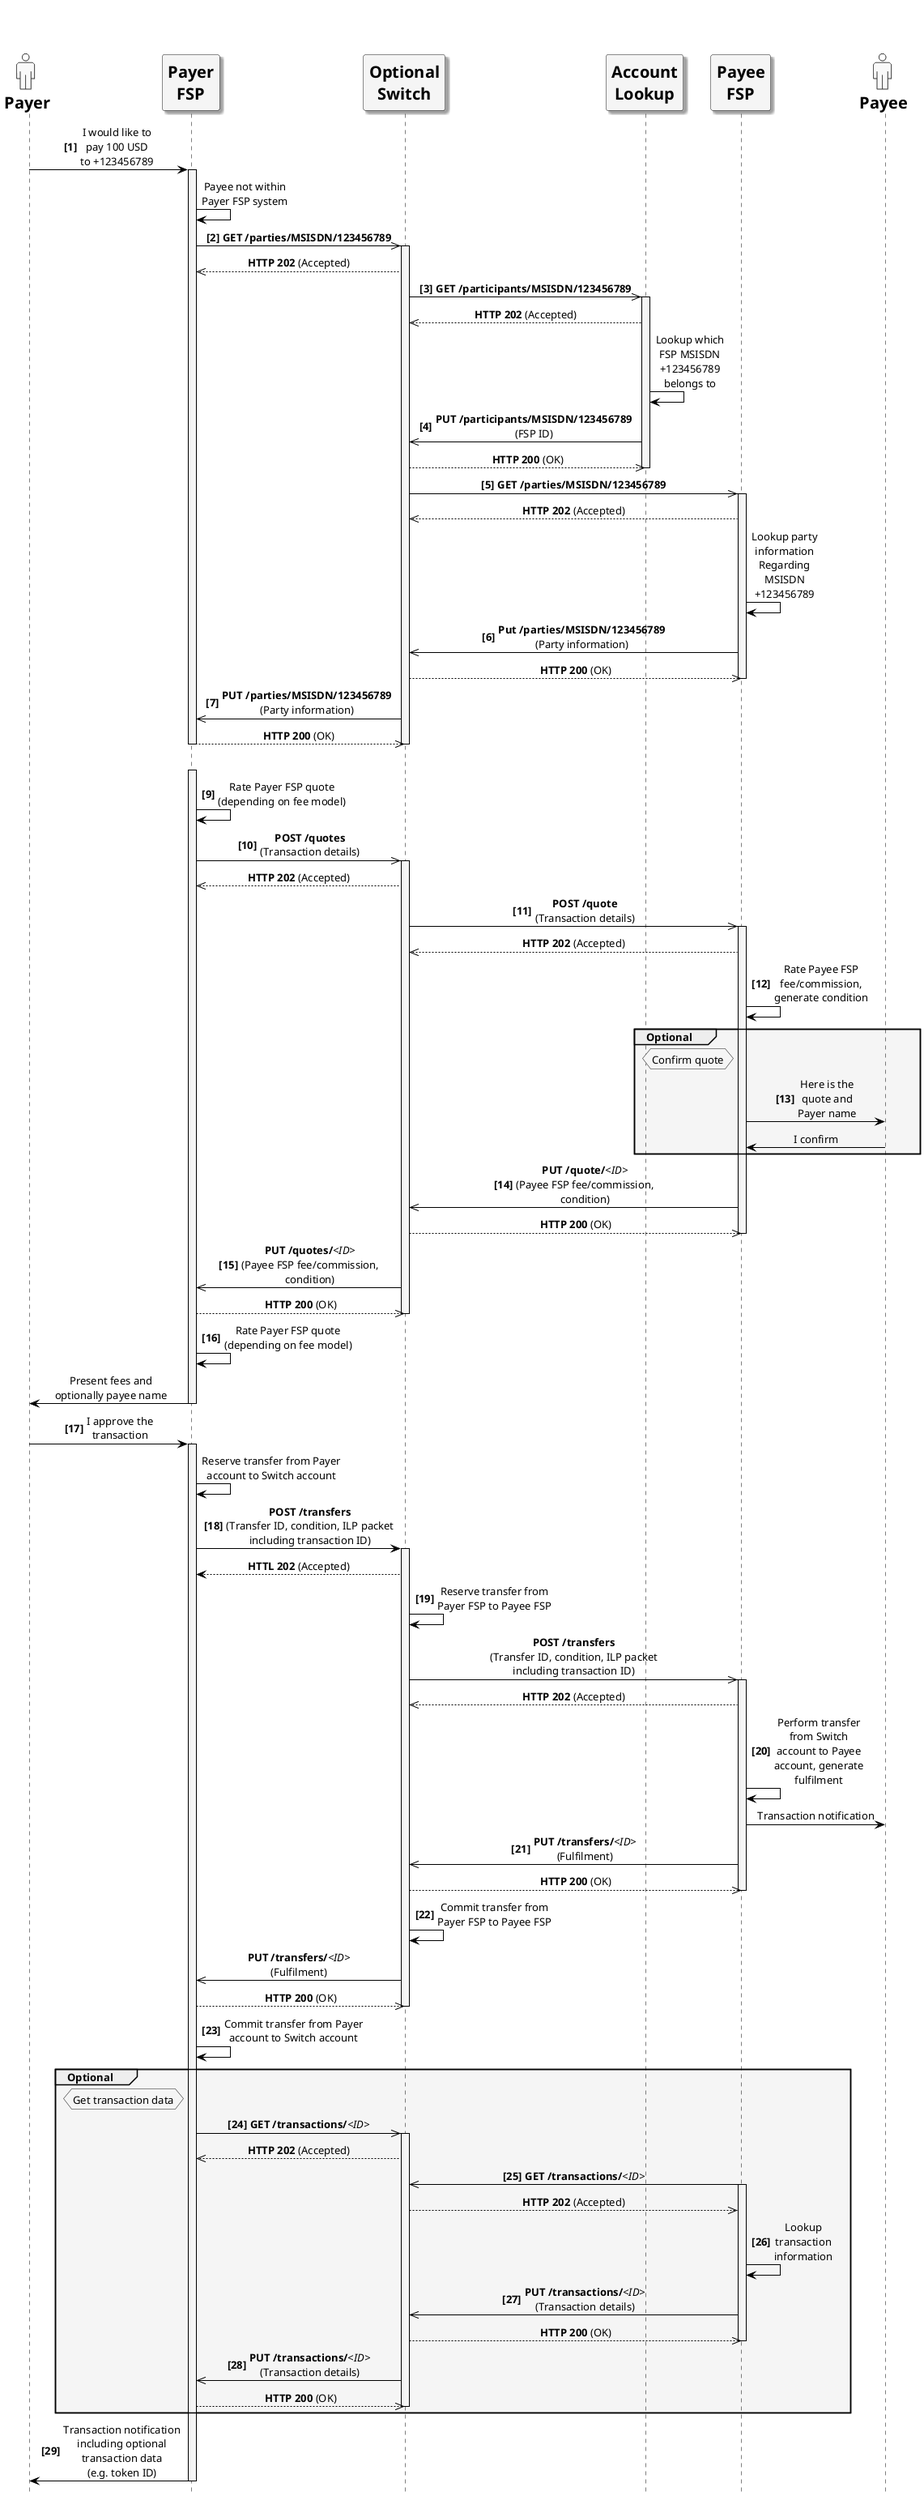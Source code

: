 /'*****
License
--------------
Copyright © 2017 Bill & Melinda Gates Foundation
The Mojaloop files are made available by the Bill & Melinda Gates Foundation under the Apache License, Version 2.0 (the "License") and you may not use these files except in compliance with the License. You may obtain a copy of the License at
http://www.apache.org/licenses/LICENSE-2.0
Unless required by applicable law or agreed to in writing, the Mojaloop files are distributed on an "AS IS" BASIS, WITHOUT WARRANTIES OR CONDITIONS OF ANY KIND, either express or implied. See the License for the specific language governing permissions and limitations under the License.
Contributors
--------------
This is the official list of the Mojaloop project contributors for this file.
Names of the original copyright holders (individuals or organizations)
should be listed with a '*' in the first column. People who have
contributed from an organization can be listed under the organization
that actually holds the copyright for their contributions (see the
Gates Foundation organization for an example). Those individuals should have
their names indented and be marked with a '-'. Email address can be added
optionally within square brackets <email>.
* Gates Foundation

- Name Surname <name.surname@gatesfoundation.com>
--------------
******'/

@startuml

' define actor image
sprite $actor [25x48/16] {
  0000000000010000000000000
  0000000006CAC910000000000
  0000000095101292000000000
  0000000651000119000000000
  0000000B10000018400000000
  0000001A10000016600000000
  0000000B10000017510000000
  000000083100001A210000000
  0000000191000176110000000
  000000003A866A61100000000
  0000000000466211100000000
  0003333333334443333310000
  0088888888888888888892000
  0821111111111111111118200
  8311111111111111111111A00
  A111111111111111111111A20
  A111111111111111111111A20
  A111111111111111111111A20
  A111111111111111111111A20
  A111111111111111111111A20
  A111111111111111111111A20
  A111111111111111111111A20
  A111111111111111111111A20
  A111551111111111138111A20
  A111661111111111139111A20
  A211661111111111139111A20
  A211661111111111139111A20
  A211661111161111139111A20
  A2116611111A2111139111A20
  A2116611111A2111139111A20
  A2116611111A2111139111A20
  A7669611111A211113A666B20
  36669611111A211113A666610
  00016611111A2111139111110
  00006611111A2111139100000
  00006611111A2111139100000
  00006611111A2111139100000
  00006611111A2111139100000
  00006611111A2111139100000
  00006611111A2111139100000
  00006611111A2111139100000
  00006611111A2111139100000
  00006611111A2111139100000
  00006611111A2111139100000
  00006966666B7666679100000
  0000266666666666664100000
  0000000111111111111100000
  0000000000000000000000000
}

' declaring skinparam
skinparam sequenceMessageAlign center
skinparam shadowing false
skinparam defaultFontName Verdana
skinparam monochrome true
skinparam SequenceLifeLineBackgroundColor WhiteSmoke
skinparam SequenceLifeLineBorderColor Black
skinparam ActorFontStyle Bold
skinparam ActorFontSize 20
skinparam ParticipantFontStyle Bold
skinparam ParticipantFontSize 20
skinparam ParticipantBackgroundColor WhiteSmoke
skinparam ArrowColor Black

skinparam actor {
  Bordercolor none
  Backgroundcolor none
  shadowing false
}

skinparam participant {
  shadowing true
}

hide footbox

' declare title
' title Payer Initiated Transaction pattern using the asynchronous REST binding

' Actor Keys:
' participant - FSP(Payer/Payee) and Switch
' actor - Payer/Payee(s)

' declare actors
actor "<$actor>\nPayer" as Payer
participant "Payer\nFSP" as PayerFSP
participant "Optional\nSwitch" as Switch
participant "Account\nLookup" as ALS
participant "Payee\nFSP" as PayeeFSP
actor "<$actor>\nPayee" as Payee

' start flow
autonumber 1 1 "<b>[0]"
Payer -> PayerFSP: I would like to\npay 100 USD\nto +123456789
activate PayerFSP
autonumber stop
PayerFSP -> PayerFSP: Payee not within\nPayer FSP system
autonumber resume
PayerFSP ->> Switch: **GET /parties/MSISDN/123456789**
activate Switch
autonumber stop
PayerFSP <<-- Switch: **HTTP 202** (Accepted)
autonumber resume
Switch ->> ALS: **GET /participants/MSISDN/123456789**
activate ALS
autonumber stop
Switch <<-- ALS: **HTTP 202** (Accepted)
ALS -> ALS: Lookup which\nFSP MSISDN\n+123456789\nbelongs to
autonumber resume
Switch <<- ALS: **PUT /participants/MSISDN/123456789**\n(FSP ID)
autonumber stop
Switch -->> ALS: **HTTP 200** (OK)
deactivate ALS
autonumber resume
Switch ->> PayeeFSP: **GET /parties/MSISDN/123456789**
activate PayeeFSP
autonumber stop
Switch <<-- PayeeFSP: **HTTP 202** (Accepted)
PayeeFSP -> PayeeFSP: Lookup party\ninformation\nRegarding\nMSISDN\n+123456789
autonumber resume
Switch <<- PayeeFSP: **Put /parties/MSISDN/123456789**\n(Party information)
autonumber stop
Switch -->> PayeeFSP: **HTTP 200** (OK)
deactivate PayeeFSP
autonumber resume
PayerFSP <<- Switch: **PUT /parties/MSISDN/123456789**\n(Party information)
autonumber stop
PayerFSP -->> Switch: **HTTP 200** (OK)
deactivate Switch
deactivate PayerFSP
autonumber resume
PayerFSP -[hidden]> Switch
activate PayerFSP
PayerFSP -> PayerFSP: Rate Payer FSP quote\n(depending on fee model)
PayerFSP ->> Switch: **POST /quotes**\n(Transaction details)
activate Switch
autonumber stop
PayerFSP <<-- Switch: **HTTP 202** (Accepted)
autonumber resume
Switch ->> PayeeFSP: **POST /quote**\n(Transaction details)
activate PayeeFSP
autonumber stop
Switch <<-- PayeeFSP: **HTTP 202** (Accepted)
autonumber resume
PayeeFSP -> PayeeFSP: Rate Payee FSP\nfee/commission,\ngenerate condition
group #OldLace Optional
  hnote left of PayeeFSP #OldLace
    Confirm quote
  end hnote
  PayeeFSP -> Payee: Here is the\nquote and\nPayer name
  autonumber stop
  PayeeFSP <- Payee: I confirm
end
autonumber resume
Switch <<- PayeeFSP: **PUT /quote/**<i><ID></i>\n(Payee FSP fee/commission,\ncondition)
autonumber stop
Switch -->> PayeeFSP: **HTTP 200** (OK)
deactivate PayeeFSP
autonumber resume
PayerFSP <<- Switch: **PUT /quotes/**<i><ID></i>\n(Payee FSP fee/commission,\ncondition)
autonumber stop
PayerFSP -->> Switch: **HTTP 200** (OK)
deactivate Switch
autonumber resume
PayerFSP -> PayerFSP: Rate Payer FSP quote\n(depending on fee model)
autonumber stop
Payer <- PayerFSP: Present fees and\noptionally payee name
deactivate PayerFSP
autonumber resume
Payer -> PayerFSP: I approve the\ntransaction
activate PayerFSP
autonumber stop
PayerFSP -> PayerFSP: Reserve transfer from Payer\naccount to Switch account
autonumber resume
PayerFSP -> Switch: **POST /transfers**\n(Transfer ID, condition, ILP packet\nincluding transaction ID)
autonumber stop
activate Switch
PayerFSP <-- Switch: **HTTL 202** (Accepted)
autonumber resume
Switch -> Switch: Reserve transfer from\nPayer FSP to Payee FSP
autonumber stop
Switch ->> PayeeFSP: **POST /transfers**\n(Transfer ID, condition, ILP packet\nincluding transaction ID)
activate PayeeFSP
Switch <<-- PayeeFSP: **HTTP 202** (Accepted)
autonumber resume
PayeeFSP -> PayeeFSP: Perform transfer\nfrom Switch\naccount to Payee\naccount, generate\nfulfilment
autonumber stop
PayeeFSP -> Payee: Transaction notification
autonumber resume
Switch <<- PayeeFSP: **PUT /transfers/**<i><ID></i>\n(Fulfilment)
autonumber stop
Switch -->> PayeeFSP: **HTTP 200** (OK)
deactivate PayeeFSP
autonumber resume
Switch -> Switch: Commit transfer from\nPayer FSP to Payee FSP
autonumber stop
PayerFSP <<- Switch: **PUT /transfers/**<i><ID></i>\n(Fulfilment)
PayerFSP -->> Switch: **HTTP 200** (OK) 
deactivate Switch
autonumber resume
PayerFSP -> PayerFSP: Commit transfer from Payer\naccount to Switch account
group #OldLace Optional
  hnote left of PayerFSP #OldLace
    Get transaction data
  end hnote
  PayerFSP ->> Switch: **GET /transactions/**<i><ID></i>
  activate Switch
  autonumber stop
  PayerFSP <<-- Switch: **HTTP 202** (Accepted)
  autonumber resume
  Switch <<- PayeeFSP: **GET /transactions/**<i><ID></i>
  activate PayeeFSP
  autonumber stop
  Switch -->> PayeeFSP: **HTTP 202** (Accepted)
  autonumber resume
  PayeeFSP -> PayeeFSP: Lookup\ntransaction\ninformation
  Switch <<- PayeeFSP: **PUT /transactions/**<i><ID></i>\n(Transaction details)
  autonumber stop
  Switch -->> PayeeFSP: **HTTP 200** (OK)
  deactivate PayeeFSP
  autonumber resume
  PayerFSP <<- Switch: **PUT /transactions/**<i><ID></i>\n(Transaction details)
  autonumber stop
  PayerFSP -->> Switch: **HTTP 200** (OK)
  deactivate Switch
end
autonumber resume
Payer <- PayerFSP: Transaction notification\nincluding optional\ntransaction data\n(e.g. token ID)
deactivate PayerFSP
autonumber stop
@enduml
